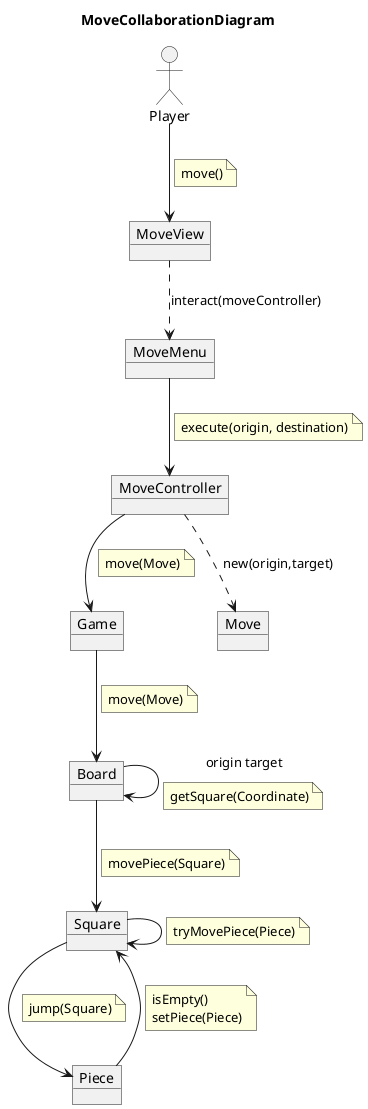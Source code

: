 @startuml MoveCollaborationDiagram
title MoveCollaborationDiagram

allow_mixing
' left to right direction

actor Player
object MoveMenu
object MoveView
object MoveController
object Game
object Move
object Board
object Piece
object Square

Player --> MoveView
note on link
    move()
end note
MoveView ..> MoveMenu : interact(moveController)

MoveMenu --> MoveController
note on link
    execute(origin, destination)
end note

MoveController --> Game
note on link
    move(Move)
end note

MoveController ..> Move : new(origin,target)

Game --> Board
note on link
    move(Move)
end note

Square --> Piece
note on link
    jump(Square)
end note

Board --> Board : origin target
note on link
    getSquare(Coordinate)
end note

Board --> Square
note on link
    movePiece(Square)
end note

Square --> Square
note on link
    tryMovePiece(Piece)
end note

Piece --> Square
note on link
    isEmpty()
    setPiece(Piece)
end note
@enduml